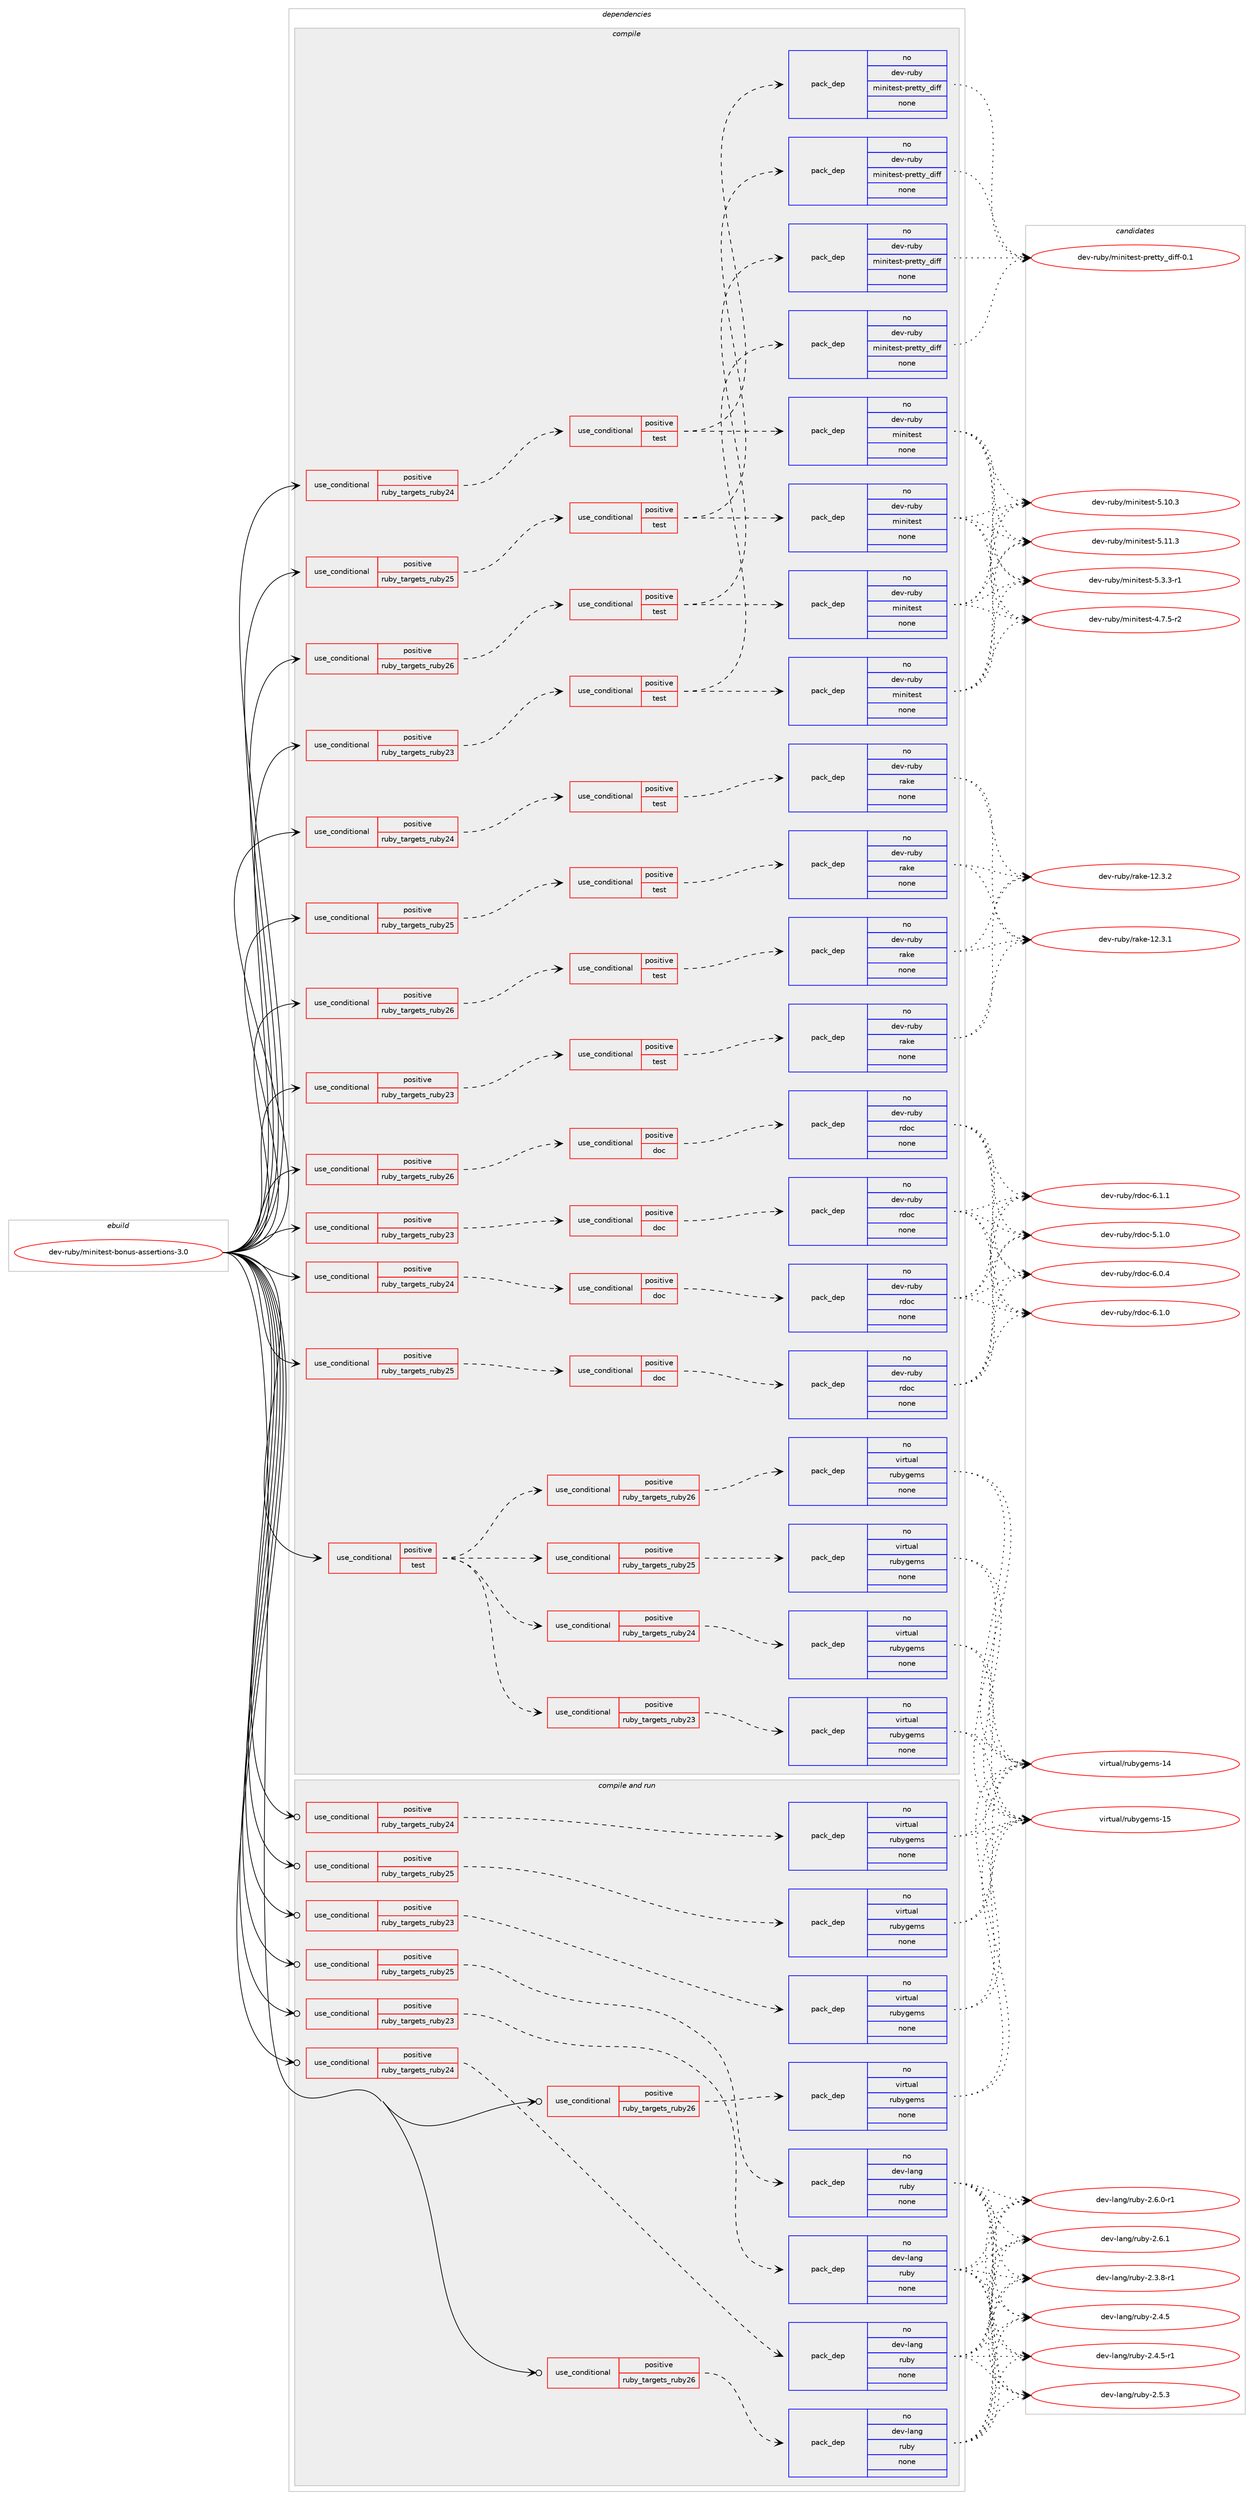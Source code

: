 digraph prolog {

# *************
# Graph options
# *************

newrank=true;
concentrate=true;
compound=true;
graph [rankdir=LR,fontname=Helvetica,fontsize=10,ranksep=1.5];#, ranksep=2.5, nodesep=0.2];
edge  [arrowhead=vee];
node  [fontname=Helvetica,fontsize=10];

# **********
# The ebuild
# **********

subgraph cluster_leftcol {
color=gray;
rank=same;
label=<<i>ebuild</i>>;
id [label="dev-ruby/minitest-bonus-assertions-3.0", color=red, width=4, href="../dev-ruby/minitest-bonus-assertions-3.0.svg"];
}

# ****************
# The dependencies
# ****************

subgraph cluster_midcol {
color=gray;
label=<<i>dependencies</i>>;
subgraph cluster_compile {
fillcolor="#eeeeee";
style=filled;
label=<<i>compile</i>>;
subgraph cond406049 {
dependency1505210 [label=<<TABLE BORDER="0" CELLBORDER="1" CELLSPACING="0" CELLPADDING="4"><TR><TD ROWSPAN="3" CELLPADDING="10">use_conditional</TD></TR><TR><TD>positive</TD></TR><TR><TD>ruby_targets_ruby23</TD></TR></TABLE>>, shape=none, color=red];
subgraph cond406050 {
dependency1505211 [label=<<TABLE BORDER="0" CELLBORDER="1" CELLSPACING="0" CELLPADDING="4"><TR><TD ROWSPAN="3" CELLPADDING="10">use_conditional</TD></TR><TR><TD>positive</TD></TR><TR><TD>doc</TD></TR></TABLE>>, shape=none, color=red];
subgraph pack1075700 {
dependency1505212 [label=<<TABLE BORDER="0" CELLBORDER="1" CELLSPACING="0" CELLPADDING="4" WIDTH="220"><TR><TD ROWSPAN="6" CELLPADDING="30">pack_dep</TD></TR><TR><TD WIDTH="110">no</TD></TR><TR><TD>dev-ruby</TD></TR><TR><TD>rdoc</TD></TR><TR><TD>none</TD></TR><TR><TD></TD></TR></TABLE>>, shape=none, color=blue];
}
dependency1505211:e -> dependency1505212:w [weight=20,style="dashed",arrowhead="vee"];
}
dependency1505210:e -> dependency1505211:w [weight=20,style="dashed",arrowhead="vee"];
}
id:e -> dependency1505210:w [weight=20,style="solid",arrowhead="vee"];
subgraph cond406051 {
dependency1505213 [label=<<TABLE BORDER="0" CELLBORDER="1" CELLSPACING="0" CELLPADDING="4"><TR><TD ROWSPAN="3" CELLPADDING="10">use_conditional</TD></TR><TR><TD>positive</TD></TR><TR><TD>ruby_targets_ruby23</TD></TR></TABLE>>, shape=none, color=red];
subgraph cond406052 {
dependency1505214 [label=<<TABLE BORDER="0" CELLBORDER="1" CELLSPACING="0" CELLPADDING="4"><TR><TD ROWSPAN="3" CELLPADDING="10">use_conditional</TD></TR><TR><TD>positive</TD></TR><TR><TD>test</TD></TR></TABLE>>, shape=none, color=red];
subgraph pack1075701 {
dependency1505215 [label=<<TABLE BORDER="0" CELLBORDER="1" CELLSPACING="0" CELLPADDING="4" WIDTH="220"><TR><TD ROWSPAN="6" CELLPADDING="30">pack_dep</TD></TR><TR><TD WIDTH="110">no</TD></TR><TR><TD>dev-ruby</TD></TR><TR><TD>minitest</TD></TR><TR><TD>none</TD></TR><TR><TD></TD></TR></TABLE>>, shape=none, color=blue];
}
dependency1505214:e -> dependency1505215:w [weight=20,style="dashed",arrowhead="vee"];
subgraph pack1075702 {
dependency1505216 [label=<<TABLE BORDER="0" CELLBORDER="1" CELLSPACING="0" CELLPADDING="4" WIDTH="220"><TR><TD ROWSPAN="6" CELLPADDING="30">pack_dep</TD></TR><TR><TD WIDTH="110">no</TD></TR><TR><TD>dev-ruby</TD></TR><TR><TD>minitest-pretty_diff</TD></TR><TR><TD>none</TD></TR><TR><TD></TD></TR></TABLE>>, shape=none, color=blue];
}
dependency1505214:e -> dependency1505216:w [weight=20,style="dashed",arrowhead="vee"];
}
dependency1505213:e -> dependency1505214:w [weight=20,style="dashed",arrowhead="vee"];
}
id:e -> dependency1505213:w [weight=20,style="solid",arrowhead="vee"];
subgraph cond406053 {
dependency1505217 [label=<<TABLE BORDER="0" CELLBORDER="1" CELLSPACING="0" CELLPADDING="4"><TR><TD ROWSPAN="3" CELLPADDING="10">use_conditional</TD></TR><TR><TD>positive</TD></TR><TR><TD>ruby_targets_ruby23</TD></TR></TABLE>>, shape=none, color=red];
subgraph cond406054 {
dependency1505218 [label=<<TABLE BORDER="0" CELLBORDER="1" CELLSPACING="0" CELLPADDING="4"><TR><TD ROWSPAN="3" CELLPADDING="10">use_conditional</TD></TR><TR><TD>positive</TD></TR><TR><TD>test</TD></TR></TABLE>>, shape=none, color=red];
subgraph pack1075703 {
dependency1505219 [label=<<TABLE BORDER="0" CELLBORDER="1" CELLSPACING="0" CELLPADDING="4" WIDTH="220"><TR><TD ROWSPAN="6" CELLPADDING="30">pack_dep</TD></TR><TR><TD WIDTH="110">no</TD></TR><TR><TD>dev-ruby</TD></TR><TR><TD>rake</TD></TR><TR><TD>none</TD></TR><TR><TD></TD></TR></TABLE>>, shape=none, color=blue];
}
dependency1505218:e -> dependency1505219:w [weight=20,style="dashed",arrowhead="vee"];
}
dependency1505217:e -> dependency1505218:w [weight=20,style="dashed",arrowhead="vee"];
}
id:e -> dependency1505217:w [weight=20,style="solid",arrowhead="vee"];
subgraph cond406055 {
dependency1505220 [label=<<TABLE BORDER="0" CELLBORDER="1" CELLSPACING="0" CELLPADDING="4"><TR><TD ROWSPAN="3" CELLPADDING="10">use_conditional</TD></TR><TR><TD>positive</TD></TR><TR><TD>ruby_targets_ruby24</TD></TR></TABLE>>, shape=none, color=red];
subgraph cond406056 {
dependency1505221 [label=<<TABLE BORDER="0" CELLBORDER="1" CELLSPACING="0" CELLPADDING="4"><TR><TD ROWSPAN="3" CELLPADDING="10">use_conditional</TD></TR><TR><TD>positive</TD></TR><TR><TD>doc</TD></TR></TABLE>>, shape=none, color=red];
subgraph pack1075704 {
dependency1505222 [label=<<TABLE BORDER="0" CELLBORDER="1" CELLSPACING="0" CELLPADDING="4" WIDTH="220"><TR><TD ROWSPAN="6" CELLPADDING="30">pack_dep</TD></TR><TR><TD WIDTH="110">no</TD></TR><TR><TD>dev-ruby</TD></TR><TR><TD>rdoc</TD></TR><TR><TD>none</TD></TR><TR><TD></TD></TR></TABLE>>, shape=none, color=blue];
}
dependency1505221:e -> dependency1505222:w [weight=20,style="dashed",arrowhead="vee"];
}
dependency1505220:e -> dependency1505221:w [weight=20,style="dashed",arrowhead="vee"];
}
id:e -> dependency1505220:w [weight=20,style="solid",arrowhead="vee"];
subgraph cond406057 {
dependency1505223 [label=<<TABLE BORDER="0" CELLBORDER="1" CELLSPACING="0" CELLPADDING="4"><TR><TD ROWSPAN="3" CELLPADDING="10">use_conditional</TD></TR><TR><TD>positive</TD></TR><TR><TD>ruby_targets_ruby24</TD></TR></TABLE>>, shape=none, color=red];
subgraph cond406058 {
dependency1505224 [label=<<TABLE BORDER="0" CELLBORDER="1" CELLSPACING="0" CELLPADDING="4"><TR><TD ROWSPAN="3" CELLPADDING="10">use_conditional</TD></TR><TR><TD>positive</TD></TR><TR><TD>test</TD></TR></TABLE>>, shape=none, color=red];
subgraph pack1075705 {
dependency1505225 [label=<<TABLE BORDER="0" CELLBORDER="1" CELLSPACING="0" CELLPADDING="4" WIDTH="220"><TR><TD ROWSPAN="6" CELLPADDING="30">pack_dep</TD></TR><TR><TD WIDTH="110">no</TD></TR><TR><TD>dev-ruby</TD></TR><TR><TD>minitest</TD></TR><TR><TD>none</TD></TR><TR><TD></TD></TR></TABLE>>, shape=none, color=blue];
}
dependency1505224:e -> dependency1505225:w [weight=20,style="dashed",arrowhead="vee"];
subgraph pack1075706 {
dependency1505226 [label=<<TABLE BORDER="0" CELLBORDER="1" CELLSPACING="0" CELLPADDING="4" WIDTH="220"><TR><TD ROWSPAN="6" CELLPADDING="30">pack_dep</TD></TR><TR><TD WIDTH="110">no</TD></TR><TR><TD>dev-ruby</TD></TR><TR><TD>minitest-pretty_diff</TD></TR><TR><TD>none</TD></TR><TR><TD></TD></TR></TABLE>>, shape=none, color=blue];
}
dependency1505224:e -> dependency1505226:w [weight=20,style="dashed",arrowhead="vee"];
}
dependency1505223:e -> dependency1505224:w [weight=20,style="dashed",arrowhead="vee"];
}
id:e -> dependency1505223:w [weight=20,style="solid",arrowhead="vee"];
subgraph cond406059 {
dependency1505227 [label=<<TABLE BORDER="0" CELLBORDER="1" CELLSPACING="0" CELLPADDING="4"><TR><TD ROWSPAN="3" CELLPADDING="10">use_conditional</TD></TR><TR><TD>positive</TD></TR><TR><TD>ruby_targets_ruby24</TD></TR></TABLE>>, shape=none, color=red];
subgraph cond406060 {
dependency1505228 [label=<<TABLE BORDER="0" CELLBORDER="1" CELLSPACING="0" CELLPADDING="4"><TR><TD ROWSPAN="3" CELLPADDING="10">use_conditional</TD></TR><TR><TD>positive</TD></TR><TR><TD>test</TD></TR></TABLE>>, shape=none, color=red];
subgraph pack1075707 {
dependency1505229 [label=<<TABLE BORDER="0" CELLBORDER="1" CELLSPACING="0" CELLPADDING="4" WIDTH="220"><TR><TD ROWSPAN="6" CELLPADDING="30">pack_dep</TD></TR><TR><TD WIDTH="110">no</TD></TR><TR><TD>dev-ruby</TD></TR><TR><TD>rake</TD></TR><TR><TD>none</TD></TR><TR><TD></TD></TR></TABLE>>, shape=none, color=blue];
}
dependency1505228:e -> dependency1505229:w [weight=20,style="dashed",arrowhead="vee"];
}
dependency1505227:e -> dependency1505228:w [weight=20,style="dashed",arrowhead="vee"];
}
id:e -> dependency1505227:w [weight=20,style="solid",arrowhead="vee"];
subgraph cond406061 {
dependency1505230 [label=<<TABLE BORDER="0" CELLBORDER="1" CELLSPACING="0" CELLPADDING="4"><TR><TD ROWSPAN="3" CELLPADDING="10">use_conditional</TD></TR><TR><TD>positive</TD></TR><TR><TD>ruby_targets_ruby25</TD></TR></TABLE>>, shape=none, color=red];
subgraph cond406062 {
dependency1505231 [label=<<TABLE BORDER="0" CELLBORDER="1" CELLSPACING="0" CELLPADDING="4"><TR><TD ROWSPAN="3" CELLPADDING="10">use_conditional</TD></TR><TR><TD>positive</TD></TR><TR><TD>doc</TD></TR></TABLE>>, shape=none, color=red];
subgraph pack1075708 {
dependency1505232 [label=<<TABLE BORDER="0" CELLBORDER="1" CELLSPACING="0" CELLPADDING="4" WIDTH="220"><TR><TD ROWSPAN="6" CELLPADDING="30">pack_dep</TD></TR><TR><TD WIDTH="110">no</TD></TR><TR><TD>dev-ruby</TD></TR><TR><TD>rdoc</TD></TR><TR><TD>none</TD></TR><TR><TD></TD></TR></TABLE>>, shape=none, color=blue];
}
dependency1505231:e -> dependency1505232:w [weight=20,style="dashed",arrowhead="vee"];
}
dependency1505230:e -> dependency1505231:w [weight=20,style="dashed",arrowhead="vee"];
}
id:e -> dependency1505230:w [weight=20,style="solid",arrowhead="vee"];
subgraph cond406063 {
dependency1505233 [label=<<TABLE BORDER="0" CELLBORDER="1" CELLSPACING="0" CELLPADDING="4"><TR><TD ROWSPAN="3" CELLPADDING="10">use_conditional</TD></TR><TR><TD>positive</TD></TR><TR><TD>ruby_targets_ruby25</TD></TR></TABLE>>, shape=none, color=red];
subgraph cond406064 {
dependency1505234 [label=<<TABLE BORDER="0" CELLBORDER="1" CELLSPACING="0" CELLPADDING="4"><TR><TD ROWSPAN="3" CELLPADDING="10">use_conditional</TD></TR><TR><TD>positive</TD></TR><TR><TD>test</TD></TR></TABLE>>, shape=none, color=red];
subgraph pack1075709 {
dependency1505235 [label=<<TABLE BORDER="0" CELLBORDER="1" CELLSPACING="0" CELLPADDING="4" WIDTH="220"><TR><TD ROWSPAN="6" CELLPADDING="30">pack_dep</TD></TR><TR><TD WIDTH="110">no</TD></TR><TR><TD>dev-ruby</TD></TR><TR><TD>minitest</TD></TR><TR><TD>none</TD></TR><TR><TD></TD></TR></TABLE>>, shape=none, color=blue];
}
dependency1505234:e -> dependency1505235:w [weight=20,style="dashed",arrowhead="vee"];
subgraph pack1075710 {
dependency1505236 [label=<<TABLE BORDER="0" CELLBORDER="1" CELLSPACING="0" CELLPADDING="4" WIDTH="220"><TR><TD ROWSPAN="6" CELLPADDING="30">pack_dep</TD></TR><TR><TD WIDTH="110">no</TD></TR><TR><TD>dev-ruby</TD></TR><TR><TD>minitest-pretty_diff</TD></TR><TR><TD>none</TD></TR><TR><TD></TD></TR></TABLE>>, shape=none, color=blue];
}
dependency1505234:e -> dependency1505236:w [weight=20,style="dashed",arrowhead="vee"];
}
dependency1505233:e -> dependency1505234:w [weight=20,style="dashed",arrowhead="vee"];
}
id:e -> dependency1505233:w [weight=20,style="solid",arrowhead="vee"];
subgraph cond406065 {
dependency1505237 [label=<<TABLE BORDER="0" CELLBORDER="1" CELLSPACING="0" CELLPADDING="4"><TR><TD ROWSPAN="3" CELLPADDING="10">use_conditional</TD></TR><TR><TD>positive</TD></TR><TR><TD>ruby_targets_ruby25</TD></TR></TABLE>>, shape=none, color=red];
subgraph cond406066 {
dependency1505238 [label=<<TABLE BORDER="0" CELLBORDER="1" CELLSPACING="0" CELLPADDING="4"><TR><TD ROWSPAN="3" CELLPADDING="10">use_conditional</TD></TR><TR><TD>positive</TD></TR><TR><TD>test</TD></TR></TABLE>>, shape=none, color=red];
subgraph pack1075711 {
dependency1505239 [label=<<TABLE BORDER="0" CELLBORDER="1" CELLSPACING="0" CELLPADDING="4" WIDTH="220"><TR><TD ROWSPAN="6" CELLPADDING="30">pack_dep</TD></TR><TR><TD WIDTH="110">no</TD></TR><TR><TD>dev-ruby</TD></TR><TR><TD>rake</TD></TR><TR><TD>none</TD></TR><TR><TD></TD></TR></TABLE>>, shape=none, color=blue];
}
dependency1505238:e -> dependency1505239:w [weight=20,style="dashed",arrowhead="vee"];
}
dependency1505237:e -> dependency1505238:w [weight=20,style="dashed",arrowhead="vee"];
}
id:e -> dependency1505237:w [weight=20,style="solid",arrowhead="vee"];
subgraph cond406067 {
dependency1505240 [label=<<TABLE BORDER="0" CELLBORDER="1" CELLSPACING="0" CELLPADDING="4"><TR><TD ROWSPAN="3" CELLPADDING="10">use_conditional</TD></TR><TR><TD>positive</TD></TR><TR><TD>ruby_targets_ruby26</TD></TR></TABLE>>, shape=none, color=red];
subgraph cond406068 {
dependency1505241 [label=<<TABLE BORDER="0" CELLBORDER="1" CELLSPACING="0" CELLPADDING="4"><TR><TD ROWSPAN="3" CELLPADDING="10">use_conditional</TD></TR><TR><TD>positive</TD></TR><TR><TD>doc</TD></TR></TABLE>>, shape=none, color=red];
subgraph pack1075712 {
dependency1505242 [label=<<TABLE BORDER="0" CELLBORDER="1" CELLSPACING="0" CELLPADDING="4" WIDTH="220"><TR><TD ROWSPAN="6" CELLPADDING="30">pack_dep</TD></TR><TR><TD WIDTH="110">no</TD></TR><TR><TD>dev-ruby</TD></TR><TR><TD>rdoc</TD></TR><TR><TD>none</TD></TR><TR><TD></TD></TR></TABLE>>, shape=none, color=blue];
}
dependency1505241:e -> dependency1505242:w [weight=20,style="dashed",arrowhead="vee"];
}
dependency1505240:e -> dependency1505241:w [weight=20,style="dashed",arrowhead="vee"];
}
id:e -> dependency1505240:w [weight=20,style="solid",arrowhead="vee"];
subgraph cond406069 {
dependency1505243 [label=<<TABLE BORDER="0" CELLBORDER="1" CELLSPACING="0" CELLPADDING="4"><TR><TD ROWSPAN="3" CELLPADDING="10">use_conditional</TD></TR><TR><TD>positive</TD></TR><TR><TD>ruby_targets_ruby26</TD></TR></TABLE>>, shape=none, color=red];
subgraph cond406070 {
dependency1505244 [label=<<TABLE BORDER="0" CELLBORDER="1" CELLSPACING="0" CELLPADDING="4"><TR><TD ROWSPAN="3" CELLPADDING="10">use_conditional</TD></TR><TR><TD>positive</TD></TR><TR><TD>test</TD></TR></TABLE>>, shape=none, color=red];
subgraph pack1075713 {
dependency1505245 [label=<<TABLE BORDER="0" CELLBORDER="1" CELLSPACING="0" CELLPADDING="4" WIDTH="220"><TR><TD ROWSPAN="6" CELLPADDING="30">pack_dep</TD></TR><TR><TD WIDTH="110">no</TD></TR><TR><TD>dev-ruby</TD></TR><TR><TD>minitest</TD></TR><TR><TD>none</TD></TR><TR><TD></TD></TR></TABLE>>, shape=none, color=blue];
}
dependency1505244:e -> dependency1505245:w [weight=20,style="dashed",arrowhead="vee"];
subgraph pack1075714 {
dependency1505246 [label=<<TABLE BORDER="0" CELLBORDER="1" CELLSPACING="0" CELLPADDING="4" WIDTH="220"><TR><TD ROWSPAN="6" CELLPADDING="30">pack_dep</TD></TR><TR><TD WIDTH="110">no</TD></TR><TR><TD>dev-ruby</TD></TR><TR><TD>minitest-pretty_diff</TD></TR><TR><TD>none</TD></TR><TR><TD></TD></TR></TABLE>>, shape=none, color=blue];
}
dependency1505244:e -> dependency1505246:w [weight=20,style="dashed",arrowhead="vee"];
}
dependency1505243:e -> dependency1505244:w [weight=20,style="dashed",arrowhead="vee"];
}
id:e -> dependency1505243:w [weight=20,style="solid",arrowhead="vee"];
subgraph cond406071 {
dependency1505247 [label=<<TABLE BORDER="0" CELLBORDER="1" CELLSPACING="0" CELLPADDING="4"><TR><TD ROWSPAN="3" CELLPADDING="10">use_conditional</TD></TR><TR><TD>positive</TD></TR><TR><TD>ruby_targets_ruby26</TD></TR></TABLE>>, shape=none, color=red];
subgraph cond406072 {
dependency1505248 [label=<<TABLE BORDER="0" CELLBORDER="1" CELLSPACING="0" CELLPADDING="4"><TR><TD ROWSPAN="3" CELLPADDING="10">use_conditional</TD></TR><TR><TD>positive</TD></TR><TR><TD>test</TD></TR></TABLE>>, shape=none, color=red];
subgraph pack1075715 {
dependency1505249 [label=<<TABLE BORDER="0" CELLBORDER="1" CELLSPACING="0" CELLPADDING="4" WIDTH="220"><TR><TD ROWSPAN="6" CELLPADDING="30">pack_dep</TD></TR><TR><TD WIDTH="110">no</TD></TR><TR><TD>dev-ruby</TD></TR><TR><TD>rake</TD></TR><TR><TD>none</TD></TR><TR><TD></TD></TR></TABLE>>, shape=none, color=blue];
}
dependency1505248:e -> dependency1505249:w [weight=20,style="dashed",arrowhead="vee"];
}
dependency1505247:e -> dependency1505248:w [weight=20,style="dashed",arrowhead="vee"];
}
id:e -> dependency1505247:w [weight=20,style="solid",arrowhead="vee"];
subgraph cond406073 {
dependency1505250 [label=<<TABLE BORDER="0" CELLBORDER="1" CELLSPACING="0" CELLPADDING="4"><TR><TD ROWSPAN="3" CELLPADDING="10">use_conditional</TD></TR><TR><TD>positive</TD></TR><TR><TD>test</TD></TR></TABLE>>, shape=none, color=red];
subgraph cond406074 {
dependency1505251 [label=<<TABLE BORDER="0" CELLBORDER="1" CELLSPACING="0" CELLPADDING="4"><TR><TD ROWSPAN="3" CELLPADDING="10">use_conditional</TD></TR><TR><TD>positive</TD></TR><TR><TD>ruby_targets_ruby23</TD></TR></TABLE>>, shape=none, color=red];
subgraph pack1075716 {
dependency1505252 [label=<<TABLE BORDER="0" CELLBORDER="1" CELLSPACING="0" CELLPADDING="4" WIDTH="220"><TR><TD ROWSPAN="6" CELLPADDING="30">pack_dep</TD></TR><TR><TD WIDTH="110">no</TD></TR><TR><TD>virtual</TD></TR><TR><TD>rubygems</TD></TR><TR><TD>none</TD></TR><TR><TD></TD></TR></TABLE>>, shape=none, color=blue];
}
dependency1505251:e -> dependency1505252:w [weight=20,style="dashed",arrowhead="vee"];
}
dependency1505250:e -> dependency1505251:w [weight=20,style="dashed",arrowhead="vee"];
subgraph cond406075 {
dependency1505253 [label=<<TABLE BORDER="0" CELLBORDER="1" CELLSPACING="0" CELLPADDING="4"><TR><TD ROWSPAN="3" CELLPADDING="10">use_conditional</TD></TR><TR><TD>positive</TD></TR><TR><TD>ruby_targets_ruby24</TD></TR></TABLE>>, shape=none, color=red];
subgraph pack1075717 {
dependency1505254 [label=<<TABLE BORDER="0" CELLBORDER="1" CELLSPACING="0" CELLPADDING="4" WIDTH="220"><TR><TD ROWSPAN="6" CELLPADDING="30">pack_dep</TD></TR><TR><TD WIDTH="110">no</TD></TR><TR><TD>virtual</TD></TR><TR><TD>rubygems</TD></TR><TR><TD>none</TD></TR><TR><TD></TD></TR></TABLE>>, shape=none, color=blue];
}
dependency1505253:e -> dependency1505254:w [weight=20,style="dashed",arrowhead="vee"];
}
dependency1505250:e -> dependency1505253:w [weight=20,style="dashed",arrowhead="vee"];
subgraph cond406076 {
dependency1505255 [label=<<TABLE BORDER="0" CELLBORDER="1" CELLSPACING="0" CELLPADDING="4"><TR><TD ROWSPAN="3" CELLPADDING="10">use_conditional</TD></TR><TR><TD>positive</TD></TR><TR><TD>ruby_targets_ruby25</TD></TR></TABLE>>, shape=none, color=red];
subgraph pack1075718 {
dependency1505256 [label=<<TABLE BORDER="0" CELLBORDER="1" CELLSPACING="0" CELLPADDING="4" WIDTH="220"><TR><TD ROWSPAN="6" CELLPADDING="30">pack_dep</TD></TR><TR><TD WIDTH="110">no</TD></TR><TR><TD>virtual</TD></TR><TR><TD>rubygems</TD></TR><TR><TD>none</TD></TR><TR><TD></TD></TR></TABLE>>, shape=none, color=blue];
}
dependency1505255:e -> dependency1505256:w [weight=20,style="dashed",arrowhead="vee"];
}
dependency1505250:e -> dependency1505255:w [weight=20,style="dashed",arrowhead="vee"];
subgraph cond406077 {
dependency1505257 [label=<<TABLE BORDER="0" CELLBORDER="1" CELLSPACING="0" CELLPADDING="4"><TR><TD ROWSPAN="3" CELLPADDING="10">use_conditional</TD></TR><TR><TD>positive</TD></TR><TR><TD>ruby_targets_ruby26</TD></TR></TABLE>>, shape=none, color=red];
subgraph pack1075719 {
dependency1505258 [label=<<TABLE BORDER="0" CELLBORDER="1" CELLSPACING="0" CELLPADDING="4" WIDTH="220"><TR><TD ROWSPAN="6" CELLPADDING="30">pack_dep</TD></TR><TR><TD WIDTH="110">no</TD></TR><TR><TD>virtual</TD></TR><TR><TD>rubygems</TD></TR><TR><TD>none</TD></TR><TR><TD></TD></TR></TABLE>>, shape=none, color=blue];
}
dependency1505257:e -> dependency1505258:w [weight=20,style="dashed",arrowhead="vee"];
}
dependency1505250:e -> dependency1505257:w [weight=20,style="dashed",arrowhead="vee"];
}
id:e -> dependency1505250:w [weight=20,style="solid",arrowhead="vee"];
}
subgraph cluster_compileandrun {
fillcolor="#eeeeee";
style=filled;
label=<<i>compile and run</i>>;
subgraph cond406078 {
dependency1505259 [label=<<TABLE BORDER="0" CELLBORDER="1" CELLSPACING="0" CELLPADDING="4"><TR><TD ROWSPAN="3" CELLPADDING="10">use_conditional</TD></TR><TR><TD>positive</TD></TR><TR><TD>ruby_targets_ruby23</TD></TR></TABLE>>, shape=none, color=red];
subgraph pack1075720 {
dependency1505260 [label=<<TABLE BORDER="0" CELLBORDER="1" CELLSPACING="0" CELLPADDING="4" WIDTH="220"><TR><TD ROWSPAN="6" CELLPADDING="30">pack_dep</TD></TR><TR><TD WIDTH="110">no</TD></TR><TR><TD>dev-lang</TD></TR><TR><TD>ruby</TD></TR><TR><TD>none</TD></TR><TR><TD></TD></TR></TABLE>>, shape=none, color=blue];
}
dependency1505259:e -> dependency1505260:w [weight=20,style="dashed",arrowhead="vee"];
}
id:e -> dependency1505259:w [weight=20,style="solid",arrowhead="odotvee"];
subgraph cond406079 {
dependency1505261 [label=<<TABLE BORDER="0" CELLBORDER="1" CELLSPACING="0" CELLPADDING="4"><TR><TD ROWSPAN="3" CELLPADDING="10">use_conditional</TD></TR><TR><TD>positive</TD></TR><TR><TD>ruby_targets_ruby23</TD></TR></TABLE>>, shape=none, color=red];
subgraph pack1075721 {
dependency1505262 [label=<<TABLE BORDER="0" CELLBORDER="1" CELLSPACING="0" CELLPADDING="4" WIDTH="220"><TR><TD ROWSPAN="6" CELLPADDING="30">pack_dep</TD></TR><TR><TD WIDTH="110">no</TD></TR><TR><TD>virtual</TD></TR><TR><TD>rubygems</TD></TR><TR><TD>none</TD></TR><TR><TD></TD></TR></TABLE>>, shape=none, color=blue];
}
dependency1505261:e -> dependency1505262:w [weight=20,style="dashed",arrowhead="vee"];
}
id:e -> dependency1505261:w [weight=20,style="solid",arrowhead="odotvee"];
subgraph cond406080 {
dependency1505263 [label=<<TABLE BORDER="0" CELLBORDER="1" CELLSPACING="0" CELLPADDING="4"><TR><TD ROWSPAN="3" CELLPADDING="10">use_conditional</TD></TR><TR><TD>positive</TD></TR><TR><TD>ruby_targets_ruby24</TD></TR></TABLE>>, shape=none, color=red];
subgraph pack1075722 {
dependency1505264 [label=<<TABLE BORDER="0" CELLBORDER="1" CELLSPACING="0" CELLPADDING="4" WIDTH="220"><TR><TD ROWSPAN="6" CELLPADDING="30">pack_dep</TD></TR><TR><TD WIDTH="110">no</TD></TR><TR><TD>dev-lang</TD></TR><TR><TD>ruby</TD></TR><TR><TD>none</TD></TR><TR><TD></TD></TR></TABLE>>, shape=none, color=blue];
}
dependency1505263:e -> dependency1505264:w [weight=20,style="dashed",arrowhead="vee"];
}
id:e -> dependency1505263:w [weight=20,style="solid",arrowhead="odotvee"];
subgraph cond406081 {
dependency1505265 [label=<<TABLE BORDER="0" CELLBORDER="1" CELLSPACING="0" CELLPADDING="4"><TR><TD ROWSPAN="3" CELLPADDING="10">use_conditional</TD></TR><TR><TD>positive</TD></TR><TR><TD>ruby_targets_ruby24</TD></TR></TABLE>>, shape=none, color=red];
subgraph pack1075723 {
dependency1505266 [label=<<TABLE BORDER="0" CELLBORDER="1" CELLSPACING="0" CELLPADDING="4" WIDTH="220"><TR><TD ROWSPAN="6" CELLPADDING="30">pack_dep</TD></TR><TR><TD WIDTH="110">no</TD></TR><TR><TD>virtual</TD></TR><TR><TD>rubygems</TD></TR><TR><TD>none</TD></TR><TR><TD></TD></TR></TABLE>>, shape=none, color=blue];
}
dependency1505265:e -> dependency1505266:w [weight=20,style="dashed",arrowhead="vee"];
}
id:e -> dependency1505265:w [weight=20,style="solid",arrowhead="odotvee"];
subgraph cond406082 {
dependency1505267 [label=<<TABLE BORDER="0" CELLBORDER="1" CELLSPACING="0" CELLPADDING="4"><TR><TD ROWSPAN="3" CELLPADDING="10">use_conditional</TD></TR><TR><TD>positive</TD></TR><TR><TD>ruby_targets_ruby25</TD></TR></TABLE>>, shape=none, color=red];
subgraph pack1075724 {
dependency1505268 [label=<<TABLE BORDER="0" CELLBORDER="1" CELLSPACING="0" CELLPADDING="4" WIDTH="220"><TR><TD ROWSPAN="6" CELLPADDING="30">pack_dep</TD></TR><TR><TD WIDTH="110">no</TD></TR><TR><TD>dev-lang</TD></TR><TR><TD>ruby</TD></TR><TR><TD>none</TD></TR><TR><TD></TD></TR></TABLE>>, shape=none, color=blue];
}
dependency1505267:e -> dependency1505268:w [weight=20,style="dashed",arrowhead="vee"];
}
id:e -> dependency1505267:w [weight=20,style="solid",arrowhead="odotvee"];
subgraph cond406083 {
dependency1505269 [label=<<TABLE BORDER="0" CELLBORDER="1" CELLSPACING="0" CELLPADDING="4"><TR><TD ROWSPAN="3" CELLPADDING="10">use_conditional</TD></TR><TR><TD>positive</TD></TR><TR><TD>ruby_targets_ruby25</TD></TR></TABLE>>, shape=none, color=red];
subgraph pack1075725 {
dependency1505270 [label=<<TABLE BORDER="0" CELLBORDER="1" CELLSPACING="0" CELLPADDING="4" WIDTH="220"><TR><TD ROWSPAN="6" CELLPADDING="30">pack_dep</TD></TR><TR><TD WIDTH="110">no</TD></TR><TR><TD>virtual</TD></TR><TR><TD>rubygems</TD></TR><TR><TD>none</TD></TR><TR><TD></TD></TR></TABLE>>, shape=none, color=blue];
}
dependency1505269:e -> dependency1505270:w [weight=20,style="dashed",arrowhead="vee"];
}
id:e -> dependency1505269:w [weight=20,style="solid",arrowhead="odotvee"];
subgraph cond406084 {
dependency1505271 [label=<<TABLE BORDER="0" CELLBORDER="1" CELLSPACING="0" CELLPADDING="4"><TR><TD ROWSPAN="3" CELLPADDING="10">use_conditional</TD></TR><TR><TD>positive</TD></TR><TR><TD>ruby_targets_ruby26</TD></TR></TABLE>>, shape=none, color=red];
subgraph pack1075726 {
dependency1505272 [label=<<TABLE BORDER="0" CELLBORDER="1" CELLSPACING="0" CELLPADDING="4" WIDTH="220"><TR><TD ROWSPAN="6" CELLPADDING="30">pack_dep</TD></TR><TR><TD WIDTH="110">no</TD></TR><TR><TD>dev-lang</TD></TR><TR><TD>ruby</TD></TR><TR><TD>none</TD></TR><TR><TD></TD></TR></TABLE>>, shape=none, color=blue];
}
dependency1505271:e -> dependency1505272:w [weight=20,style="dashed",arrowhead="vee"];
}
id:e -> dependency1505271:w [weight=20,style="solid",arrowhead="odotvee"];
subgraph cond406085 {
dependency1505273 [label=<<TABLE BORDER="0" CELLBORDER="1" CELLSPACING="0" CELLPADDING="4"><TR><TD ROWSPAN="3" CELLPADDING="10">use_conditional</TD></TR><TR><TD>positive</TD></TR><TR><TD>ruby_targets_ruby26</TD></TR></TABLE>>, shape=none, color=red];
subgraph pack1075727 {
dependency1505274 [label=<<TABLE BORDER="0" CELLBORDER="1" CELLSPACING="0" CELLPADDING="4" WIDTH="220"><TR><TD ROWSPAN="6" CELLPADDING="30">pack_dep</TD></TR><TR><TD WIDTH="110">no</TD></TR><TR><TD>virtual</TD></TR><TR><TD>rubygems</TD></TR><TR><TD>none</TD></TR><TR><TD></TD></TR></TABLE>>, shape=none, color=blue];
}
dependency1505273:e -> dependency1505274:w [weight=20,style="dashed",arrowhead="vee"];
}
id:e -> dependency1505273:w [weight=20,style="solid",arrowhead="odotvee"];
}
subgraph cluster_run {
fillcolor="#eeeeee";
style=filled;
label=<<i>run</i>>;
}
}

# **************
# The candidates
# **************

subgraph cluster_choices {
rank=same;
color=gray;
label=<<i>candidates</i>>;

subgraph choice1075700 {
color=black;
nodesep=1;
choice10010111845114117981214711410011199455346494648 [label="dev-ruby/rdoc-5.1.0", color=red, width=4,href="../dev-ruby/rdoc-5.1.0.svg"];
choice10010111845114117981214711410011199455446484652 [label="dev-ruby/rdoc-6.0.4", color=red, width=4,href="../dev-ruby/rdoc-6.0.4.svg"];
choice10010111845114117981214711410011199455446494648 [label="dev-ruby/rdoc-6.1.0", color=red, width=4,href="../dev-ruby/rdoc-6.1.0.svg"];
choice10010111845114117981214711410011199455446494649 [label="dev-ruby/rdoc-6.1.1", color=red, width=4,href="../dev-ruby/rdoc-6.1.1.svg"];
dependency1505212:e -> choice10010111845114117981214711410011199455346494648:w [style=dotted,weight="100"];
dependency1505212:e -> choice10010111845114117981214711410011199455446484652:w [style=dotted,weight="100"];
dependency1505212:e -> choice10010111845114117981214711410011199455446494648:w [style=dotted,weight="100"];
dependency1505212:e -> choice10010111845114117981214711410011199455446494649:w [style=dotted,weight="100"];
}
subgraph choice1075701 {
color=black;
nodesep=1;
choice1001011184511411798121471091051101051161011151164552465546534511450 [label="dev-ruby/minitest-4.7.5-r2", color=red, width=4,href="../dev-ruby/minitest-4.7.5-r2.svg"];
choice10010111845114117981214710910511010511610111511645534649484651 [label="dev-ruby/minitest-5.10.3", color=red, width=4,href="../dev-ruby/minitest-5.10.3.svg"];
choice10010111845114117981214710910511010511610111511645534649494651 [label="dev-ruby/minitest-5.11.3", color=red, width=4,href="../dev-ruby/minitest-5.11.3.svg"];
choice1001011184511411798121471091051101051161011151164553465146514511449 [label="dev-ruby/minitest-5.3.3-r1", color=red, width=4,href="../dev-ruby/minitest-5.3.3-r1.svg"];
dependency1505215:e -> choice1001011184511411798121471091051101051161011151164552465546534511450:w [style=dotted,weight="100"];
dependency1505215:e -> choice10010111845114117981214710910511010511610111511645534649484651:w [style=dotted,weight="100"];
dependency1505215:e -> choice10010111845114117981214710910511010511610111511645534649494651:w [style=dotted,weight="100"];
dependency1505215:e -> choice1001011184511411798121471091051101051161011151164553465146514511449:w [style=dotted,weight="100"];
}
subgraph choice1075702 {
color=black;
nodesep=1;
choice100101118451141179812147109105110105116101115116451121141011161161219510010510210245484649 [label="dev-ruby/minitest-pretty_diff-0.1", color=red, width=4,href="../dev-ruby/minitest-pretty_diff-0.1.svg"];
dependency1505216:e -> choice100101118451141179812147109105110105116101115116451121141011161161219510010510210245484649:w [style=dotted,weight="100"];
}
subgraph choice1075703 {
color=black;
nodesep=1;
choice1001011184511411798121471149710710145495046514649 [label="dev-ruby/rake-12.3.1", color=red, width=4,href="../dev-ruby/rake-12.3.1.svg"];
choice1001011184511411798121471149710710145495046514650 [label="dev-ruby/rake-12.3.2", color=red, width=4,href="../dev-ruby/rake-12.3.2.svg"];
dependency1505219:e -> choice1001011184511411798121471149710710145495046514649:w [style=dotted,weight="100"];
dependency1505219:e -> choice1001011184511411798121471149710710145495046514650:w [style=dotted,weight="100"];
}
subgraph choice1075704 {
color=black;
nodesep=1;
choice10010111845114117981214711410011199455346494648 [label="dev-ruby/rdoc-5.1.0", color=red, width=4,href="../dev-ruby/rdoc-5.1.0.svg"];
choice10010111845114117981214711410011199455446484652 [label="dev-ruby/rdoc-6.0.4", color=red, width=4,href="../dev-ruby/rdoc-6.0.4.svg"];
choice10010111845114117981214711410011199455446494648 [label="dev-ruby/rdoc-6.1.0", color=red, width=4,href="../dev-ruby/rdoc-6.1.0.svg"];
choice10010111845114117981214711410011199455446494649 [label="dev-ruby/rdoc-6.1.1", color=red, width=4,href="../dev-ruby/rdoc-6.1.1.svg"];
dependency1505222:e -> choice10010111845114117981214711410011199455346494648:w [style=dotted,weight="100"];
dependency1505222:e -> choice10010111845114117981214711410011199455446484652:w [style=dotted,weight="100"];
dependency1505222:e -> choice10010111845114117981214711410011199455446494648:w [style=dotted,weight="100"];
dependency1505222:e -> choice10010111845114117981214711410011199455446494649:w [style=dotted,weight="100"];
}
subgraph choice1075705 {
color=black;
nodesep=1;
choice1001011184511411798121471091051101051161011151164552465546534511450 [label="dev-ruby/minitest-4.7.5-r2", color=red, width=4,href="../dev-ruby/minitest-4.7.5-r2.svg"];
choice10010111845114117981214710910511010511610111511645534649484651 [label="dev-ruby/minitest-5.10.3", color=red, width=4,href="../dev-ruby/minitest-5.10.3.svg"];
choice10010111845114117981214710910511010511610111511645534649494651 [label="dev-ruby/minitest-5.11.3", color=red, width=4,href="../dev-ruby/minitest-5.11.3.svg"];
choice1001011184511411798121471091051101051161011151164553465146514511449 [label="dev-ruby/minitest-5.3.3-r1", color=red, width=4,href="../dev-ruby/minitest-5.3.3-r1.svg"];
dependency1505225:e -> choice1001011184511411798121471091051101051161011151164552465546534511450:w [style=dotted,weight="100"];
dependency1505225:e -> choice10010111845114117981214710910511010511610111511645534649484651:w [style=dotted,weight="100"];
dependency1505225:e -> choice10010111845114117981214710910511010511610111511645534649494651:w [style=dotted,weight="100"];
dependency1505225:e -> choice1001011184511411798121471091051101051161011151164553465146514511449:w [style=dotted,weight="100"];
}
subgraph choice1075706 {
color=black;
nodesep=1;
choice100101118451141179812147109105110105116101115116451121141011161161219510010510210245484649 [label="dev-ruby/minitest-pretty_diff-0.1", color=red, width=4,href="../dev-ruby/minitest-pretty_diff-0.1.svg"];
dependency1505226:e -> choice100101118451141179812147109105110105116101115116451121141011161161219510010510210245484649:w [style=dotted,weight="100"];
}
subgraph choice1075707 {
color=black;
nodesep=1;
choice1001011184511411798121471149710710145495046514649 [label="dev-ruby/rake-12.3.1", color=red, width=4,href="../dev-ruby/rake-12.3.1.svg"];
choice1001011184511411798121471149710710145495046514650 [label="dev-ruby/rake-12.3.2", color=red, width=4,href="../dev-ruby/rake-12.3.2.svg"];
dependency1505229:e -> choice1001011184511411798121471149710710145495046514649:w [style=dotted,weight="100"];
dependency1505229:e -> choice1001011184511411798121471149710710145495046514650:w [style=dotted,weight="100"];
}
subgraph choice1075708 {
color=black;
nodesep=1;
choice10010111845114117981214711410011199455346494648 [label="dev-ruby/rdoc-5.1.0", color=red, width=4,href="../dev-ruby/rdoc-5.1.0.svg"];
choice10010111845114117981214711410011199455446484652 [label="dev-ruby/rdoc-6.0.4", color=red, width=4,href="../dev-ruby/rdoc-6.0.4.svg"];
choice10010111845114117981214711410011199455446494648 [label="dev-ruby/rdoc-6.1.0", color=red, width=4,href="../dev-ruby/rdoc-6.1.0.svg"];
choice10010111845114117981214711410011199455446494649 [label="dev-ruby/rdoc-6.1.1", color=red, width=4,href="../dev-ruby/rdoc-6.1.1.svg"];
dependency1505232:e -> choice10010111845114117981214711410011199455346494648:w [style=dotted,weight="100"];
dependency1505232:e -> choice10010111845114117981214711410011199455446484652:w [style=dotted,weight="100"];
dependency1505232:e -> choice10010111845114117981214711410011199455446494648:w [style=dotted,weight="100"];
dependency1505232:e -> choice10010111845114117981214711410011199455446494649:w [style=dotted,weight="100"];
}
subgraph choice1075709 {
color=black;
nodesep=1;
choice1001011184511411798121471091051101051161011151164552465546534511450 [label="dev-ruby/minitest-4.7.5-r2", color=red, width=4,href="../dev-ruby/minitest-4.7.5-r2.svg"];
choice10010111845114117981214710910511010511610111511645534649484651 [label="dev-ruby/minitest-5.10.3", color=red, width=4,href="../dev-ruby/minitest-5.10.3.svg"];
choice10010111845114117981214710910511010511610111511645534649494651 [label="dev-ruby/minitest-5.11.3", color=red, width=4,href="../dev-ruby/minitest-5.11.3.svg"];
choice1001011184511411798121471091051101051161011151164553465146514511449 [label="dev-ruby/minitest-5.3.3-r1", color=red, width=4,href="../dev-ruby/minitest-5.3.3-r1.svg"];
dependency1505235:e -> choice1001011184511411798121471091051101051161011151164552465546534511450:w [style=dotted,weight="100"];
dependency1505235:e -> choice10010111845114117981214710910511010511610111511645534649484651:w [style=dotted,weight="100"];
dependency1505235:e -> choice10010111845114117981214710910511010511610111511645534649494651:w [style=dotted,weight="100"];
dependency1505235:e -> choice1001011184511411798121471091051101051161011151164553465146514511449:w [style=dotted,weight="100"];
}
subgraph choice1075710 {
color=black;
nodesep=1;
choice100101118451141179812147109105110105116101115116451121141011161161219510010510210245484649 [label="dev-ruby/minitest-pretty_diff-0.1", color=red, width=4,href="../dev-ruby/minitest-pretty_diff-0.1.svg"];
dependency1505236:e -> choice100101118451141179812147109105110105116101115116451121141011161161219510010510210245484649:w [style=dotted,weight="100"];
}
subgraph choice1075711 {
color=black;
nodesep=1;
choice1001011184511411798121471149710710145495046514649 [label="dev-ruby/rake-12.3.1", color=red, width=4,href="../dev-ruby/rake-12.3.1.svg"];
choice1001011184511411798121471149710710145495046514650 [label="dev-ruby/rake-12.3.2", color=red, width=4,href="../dev-ruby/rake-12.3.2.svg"];
dependency1505239:e -> choice1001011184511411798121471149710710145495046514649:w [style=dotted,weight="100"];
dependency1505239:e -> choice1001011184511411798121471149710710145495046514650:w [style=dotted,weight="100"];
}
subgraph choice1075712 {
color=black;
nodesep=1;
choice10010111845114117981214711410011199455346494648 [label="dev-ruby/rdoc-5.1.0", color=red, width=4,href="../dev-ruby/rdoc-5.1.0.svg"];
choice10010111845114117981214711410011199455446484652 [label="dev-ruby/rdoc-6.0.4", color=red, width=4,href="../dev-ruby/rdoc-6.0.4.svg"];
choice10010111845114117981214711410011199455446494648 [label="dev-ruby/rdoc-6.1.0", color=red, width=4,href="../dev-ruby/rdoc-6.1.0.svg"];
choice10010111845114117981214711410011199455446494649 [label="dev-ruby/rdoc-6.1.1", color=red, width=4,href="../dev-ruby/rdoc-6.1.1.svg"];
dependency1505242:e -> choice10010111845114117981214711410011199455346494648:w [style=dotted,weight="100"];
dependency1505242:e -> choice10010111845114117981214711410011199455446484652:w [style=dotted,weight="100"];
dependency1505242:e -> choice10010111845114117981214711410011199455446494648:w [style=dotted,weight="100"];
dependency1505242:e -> choice10010111845114117981214711410011199455446494649:w [style=dotted,weight="100"];
}
subgraph choice1075713 {
color=black;
nodesep=1;
choice1001011184511411798121471091051101051161011151164552465546534511450 [label="dev-ruby/minitest-4.7.5-r2", color=red, width=4,href="../dev-ruby/minitest-4.7.5-r2.svg"];
choice10010111845114117981214710910511010511610111511645534649484651 [label="dev-ruby/minitest-5.10.3", color=red, width=4,href="../dev-ruby/minitest-5.10.3.svg"];
choice10010111845114117981214710910511010511610111511645534649494651 [label="dev-ruby/minitest-5.11.3", color=red, width=4,href="../dev-ruby/minitest-5.11.3.svg"];
choice1001011184511411798121471091051101051161011151164553465146514511449 [label="dev-ruby/minitest-5.3.3-r1", color=red, width=4,href="../dev-ruby/minitest-5.3.3-r1.svg"];
dependency1505245:e -> choice1001011184511411798121471091051101051161011151164552465546534511450:w [style=dotted,weight="100"];
dependency1505245:e -> choice10010111845114117981214710910511010511610111511645534649484651:w [style=dotted,weight="100"];
dependency1505245:e -> choice10010111845114117981214710910511010511610111511645534649494651:w [style=dotted,weight="100"];
dependency1505245:e -> choice1001011184511411798121471091051101051161011151164553465146514511449:w [style=dotted,weight="100"];
}
subgraph choice1075714 {
color=black;
nodesep=1;
choice100101118451141179812147109105110105116101115116451121141011161161219510010510210245484649 [label="dev-ruby/minitest-pretty_diff-0.1", color=red, width=4,href="../dev-ruby/minitest-pretty_diff-0.1.svg"];
dependency1505246:e -> choice100101118451141179812147109105110105116101115116451121141011161161219510010510210245484649:w [style=dotted,weight="100"];
}
subgraph choice1075715 {
color=black;
nodesep=1;
choice1001011184511411798121471149710710145495046514649 [label="dev-ruby/rake-12.3.1", color=red, width=4,href="../dev-ruby/rake-12.3.1.svg"];
choice1001011184511411798121471149710710145495046514650 [label="dev-ruby/rake-12.3.2", color=red, width=4,href="../dev-ruby/rake-12.3.2.svg"];
dependency1505249:e -> choice1001011184511411798121471149710710145495046514649:w [style=dotted,weight="100"];
dependency1505249:e -> choice1001011184511411798121471149710710145495046514650:w [style=dotted,weight="100"];
}
subgraph choice1075716 {
color=black;
nodesep=1;
choice118105114116117971084711411798121103101109115454952 [label="virtual/rubygems-14", color=red, width=4,href="../virtual/rubygems-14.svg"];
choice118105114116117971084711411798121103101109115454953 [label="virtual/rubygems-15", color=red, width=4,href="../virtual/rubygems-15.svg"];
dependency1505252:e -> choice118105114116117971084711411798121103101109115454952:w [style=dotted,weight="100"];
dependency1505252:e -> choice118105114116117971084711411798121103101109115454953:w [style=dotted,weight="100"];
}
subgraph choice1075717 {
color=black;
nodesep=1;
choice118105114116117971084711411798121103101109115454952 [label="virtual/rubygems-14", color=red, width=4,href="../virtual/rubygems-14.svg"];
choice118105114116117971084711411798121103101109115454953 [label="virtual/rubygems-15", color=red, width=4,href="../virtual/rubygems-15.svg"];
dependency1505254:e -> choice118105114116117971084711411798121103101109115454952:w [style=dotted,weight="100"];
dependency1505254:e -> choice118105114116117971084711411798121103101109115454953:w [style=dotted,weight="100"];
}
subgraph choice1075718 {
color=black;
nodesep=1;
choice118105114116117971084711411798121103101109115454952 [label="virtual/rubygems-14", color=red, width=4,href="../virtual/rubygems-14.svg"];
choice118105114116117971084711411798121103101109115454953 [label="virtual/rubygems-15", color=red, width=4,href="../virtual/rubygems-15.svg"];
dependency1505256:e -> choice118105114116117971084711411798121103101109115454952:w [style=dotted,weight="100"];
dependency1505256:e -> choice118105114116117971084711411798121103101109115454953:w [style=dotted,weight="100"];
}
subgraph choice1075719 {
color=black;
nodesep=1;
choice118105114116117971084711411798121103101109115454952 [label="virtual/rubygems-14", color=red, width=4,href="../virtual/rubygems-14.svg"];
choice118105114116117971084711411798121103101109115454953 [label="virtual/rubygems-15", color=red, width=4,href="../virtual/rubygems-15.svg"];
dependency1505258:e -> choice118105114116117971084711411798121103101109115454952:w [style=dotted,weight="100"];
dependency1505258:e -> choice118105114116117971084711411798121103101109115454953:w [style=dotted,weight="100"];
}
subgraph choice1075720 {
color=black;
nodesep=1;
choice100101118451089711010347114117981214550465146564511449 [label="dev-lang/ruby-2.3.8-r1", color=red, width=4,href="../dev-lang/ruby-2.3.8-r1.svg"];
choice10010111845108971101034711411798121455046524653 [label="dev-lang/ruby-2.4.5", color=red, width=4,href="../dev-lang/ruby-2.4.5.svg"];
choice100101118451089711010347114117981214550465246534511449 [label="dev-lang/ruby-2.4.5-r1", color=red, width=4,href="../dev-lang/ruby-2.4.5-r1.svg"];
choice10010111845108971101034711411798121455046534651 [label="dev-lang/ruby-2.5.3", color=red, width=4,href="../dev-lang/ruby-2.5.3.svg"];
choice100101118451089711010347114117981214550465446484511449 [label="dev-lang/ruby-2.6.0-r1", color=red, width=4,href="../dev-lang/ruby-2.6.0-r1.svg"];
choice10010111845108971101034711411798121455046544649 [label="dev-lang/ruby-2.6.1", color=red, width=4,href="../dev-lang/ruby-2.6.1.svg"];
dependency1505260:e -> choice100101118451089711010347114117981214550465146564511449:w [style=dotted,weight="100"];
dependency1505260:e -> choice10010111845108971101034711411798121455046524653:w [style=dotted,weight="100"];
dependency1505260:e -> choice100101118451089711010347114117981214550465246534511449:w [style=dotted,weight="100"];
dependency1505260:e -> choice10010111845108971101034711411798121455046534651:w [style=dotted,weight="100"];
dependency1505260:e -> choice100101118451089711010347114117981214550465446484511449:w [style=dotted,weight="100"];
dependency1505260:e -> choice10010111845108971101034711411798121455046544649:w [style=dotted,weight="100"];
}
subgraph choice1075721 {
color=black;
nodesep=1;
choice118105114116117971084711411798121103101109115454952 [label="virtual/rubygems-14", color=red, width=4,href="../virtual/rubygems-14.svg"];
choice118105114116117971084711411798121103101109115454953 [label="virtual/rubygems-15", color=red, width=4,href="../virtual/rubygems-15.svg"];
dependency1505262:e -> choice118105114116117971084711411798121103101109115454952:w [style=dotted,weight="100"];
dependency1505262:e -> choice118105114116117971084711411798121103101109115454953:w [style=dotted,weight="100"];
}
subgraph choice1075722 {
color=black;
nodesep=1;
choice100101118451089711010347114117981214550465146564511449 [label="dev-lang/ruby-2.3.8-r1", color=red, width=4,href="../dev-lang/ruby-2.3.8-r1.svg"];
choice10010111845108971101034711411798121455046524653 [label="dev-lang/ruby-2.4.5", color=red, width=4,href="../dev-lang/ruby-2.4.5.svg"];
choice100101118451089711010347114117981214550465246534511449 [label="dev-lang/ruby-2.4.5-r1", color=red, width=4,href="../dev-lang/ruby-2.4.5-r1.svg"];
choice10010111845108971101034711411798121455046534651 [label="dev-lang/ruby-2.5.3", color=red, width=4,href="../dev-lang/ruby-2.5.3.svg"];
choice100101118451089711010347114117981214550465446484511449 [label="dev-lang/ruby-2.6.0-r1", color=red, width=4,href="../dev-lang/ruby-2.6.0-r1.svg"];
choice10010111845108971101034711411798121455046544649 [label="dev-lang/ruby-2.6.1", color=red, width=4,href="../dev-lang/ruby-2.6.1.svg"];
dependency1505264:e -> choice100101118451089711010347114117981214550465146564511449:w [style=dotted,weight="100"];
dependency1505264:e -> choice10010111845108971101034711411798121455046524653:w [style=dotted,weight="100"];
dependency1505264:e -> choice100101118451089711010347114117981214550465246534511449:w [style=dotted,weight="100"];
dependency1505264:e -> choice10010111845108971101034711411798121455046534651:w [style=dotted,weight="100"];
dependency1505264:e -> choice100101118451089711010347114117981214550465446484511449:w [style=dotted,weight="100"];
dependency1505264:e -> choice10010111845108971101034711411798121455046544649:w [style=dotted,weight="100"];
}
subgraph choice1075723 {
color=black;
nodesep=1;
choice118105114116117971084711411798121103101109115454952 [label="virtual/rubygems-14", color=red, width=4,href="../virtual/rubygems-14.svg"];
choice118105114116117971084711411798121103101109115454953 [label="virtual/rubygems-15", color=red, width=4,href="../virtual/rubygems-15.svg"];
dependency1505266:e -> choice118105114116117971084711411798121103101109115454952:w [style=dotted,weight="100"];
dependency1505266:e -> choice118105114116117971084711411798121103101109115454953:w [style=dotted,weight="100"];
}
subgraph choice1075724 {
color=black;
nodesep=1;
choice100101118451089711010347114117981214550465146564511449 [label="dev-lang/ruby-2.3.8-r1", color=red, width=4,href="../dev-lang/ruby-2.3.8-r1.svg"];
choice10010111845108971101034711411798121455046524653 [label="dev-lang/ruby-2.4.5", color=red, width=4,href="../dev-lang/ruby-2.4.5.svg"];
choice100101118451089711010347114117981214550465246534511449 [label="dev-lang/ruby-2.4.5-r1", color=red, width=4,href="../dev-lang/ruby-2.4.5-r1.svg"];
choice10010111845108971101034711411798121455046534651 [label="dev-lang/ruby-2.5.3", color=red, width=4,href="../dev-lang/ruby-2.5.3.svg"];
choice100101118451089711010347114117981214550465446484511449 [label="dev-lang/ruby-2.6.0-r1", color=red, width=4,href="../dev-lang/ruby-2.6.0-r1.svg"];
choice10010111845108971101034711411798121455046544649 [label="dev-lang/ruby-2.6.1", color=red, width=4,href="../dev-lang/ruby-2.6.1.svg"];
dependency1505268:e -> choice100101118451089711010347114117981214550465146564511449:w [style=dotted,weight="100"];
dependency1505268:e -> choice10010111845108971101034711411798121455046524653:w [style=dotted,weight="100"];
dependency1505268:e -> choice100101118451089711010347114117981214550465246534511449:w [style=dotted,weight="100"];
dependency1505268:e -> choice10010111845108971101034711411798121455046534651:w [style=dotted,weight="100"];
dependency1505268:e -> choice100101118451089711010347114117981214550465446484511449:w [style=dotted,weight="100"];
dependency1505268:e -> choice10010111845108971101034711411798121455046544649:w [style=dotted,weight="100"];
}
subgraph choice1075725 {
color=black;
nodesep=1;
choice118105114116117971084711411798121103101109115454952 [label="virtual/rubygems-14", color=red, width=4,href="../virtual/rubygems-14.svg"];
choice118105114116117971084711411798121103101109115454953 [label="virtual/rubygems-15", color=red, width=4,href="../virtual/rubygems-15.svg"];
dependency1505270:e -> choice118105114116117971084711411798121103101109115454952:w [style=dotted,weight="100"];
dependency1505270:e -> choice118105114116117971084711411798121103101109115454953:w [style=dotted,weight="100"];
}
subgraph choice1075726 {
color=black;
nodesep=1;
choice100101118451089711010347114117981214550465146564511449 [label="dev-lang/ruby-2.3.8-r1", color=red, width=4,href="../dev-lang/ruby-2.3.8-r1.svg"];
choice10010111845108971101034711411798121455046524653 [label="dev-lang/ruby-2.4.5", color=red, width=4,href="../dev-lang/ruby-2.4.5.svg"];
choice100101118451089711010347114117981214550465246534511449 [label="dev-lang/ruby-2.4.5-r1", color=red, width=4,href="../dev-lang/ruby-2.4.5-r1.svg"];
choice10010111845108971101034711411798121455046534651 [label="dev-lang/ruby-2.5.3", color=red, width=4,href="../dev-lang/ruby-2.5.3.svg"];
choice100101118451089711010347114117981214550465446484511449 [label="dev-lang/ruby-2.6.0-r1", color=red, width=4,href="../dev-lang/ruby-2.6.0-r1.svg"];
choice10010111845108971101034711411798121455046544649 [label="dev-lang/ruby-2.6.1", color=red, width=4,href="../dev-lang/ruby-2.6.1.svg"];
dependency1505272:e -> choice100101118451089711010347114117981214550465146564511449:w [style=dotted,weight="100"];
dependency1505272:e -> choice10010111845108971101034711411798121455046524653:w [style=dotted,weight="100"];
dependency1505272:e -> choice100101118451089711010347114117981214550465246534511449:w [style=dotted,weight="100"];
dependency1505272:e -> choice10010111845108971101034711411798121455046534651:w [style=dotted,weight="100"];
dependency1505272:e -> choice100101118451089711010347114117981214550465446484511449:w [style=dotted,weight="100"];
dependency1505272:e -> choice10010111845108971101034711411798121455046544649:w [style=dotted,weight="100"];
}
subgraph choice1075727 {
color=black;
nodesep=1;
choice118105114116117971084711411798121103101109115454952 [label="virtual/rubygems-14", color=red, width=4,href="../virtual/rubygems-14.svg"];
choice118105114116117971084711411798121103101109115454953 [label="virtual/rubygems-15", color=red, width=4,href="../virtual/rubygems-15.svg"];
dependency1505274:e -> choice118105114116117971084711411798121103101109115454952:w [style=dotted,weight="100"];
dependency1505274:e -> choice118105114116117971084711411798121103101109115454953:w [style=dotted,weight="100"];
}
}

}

